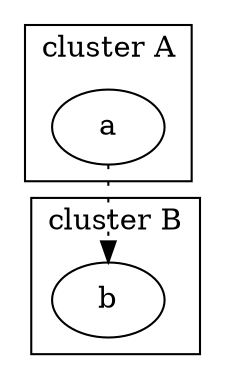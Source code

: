 strict digraph {
  subgraph cluster0 {
    label="cluster A";
    node1 [label="a"]
  }
  subgraph cluster2 {
    label="cluster B";
    node3 [label="b"]
  }
  node1 -> node3 [style="dotted"]
  node1 -> node3 []
}
